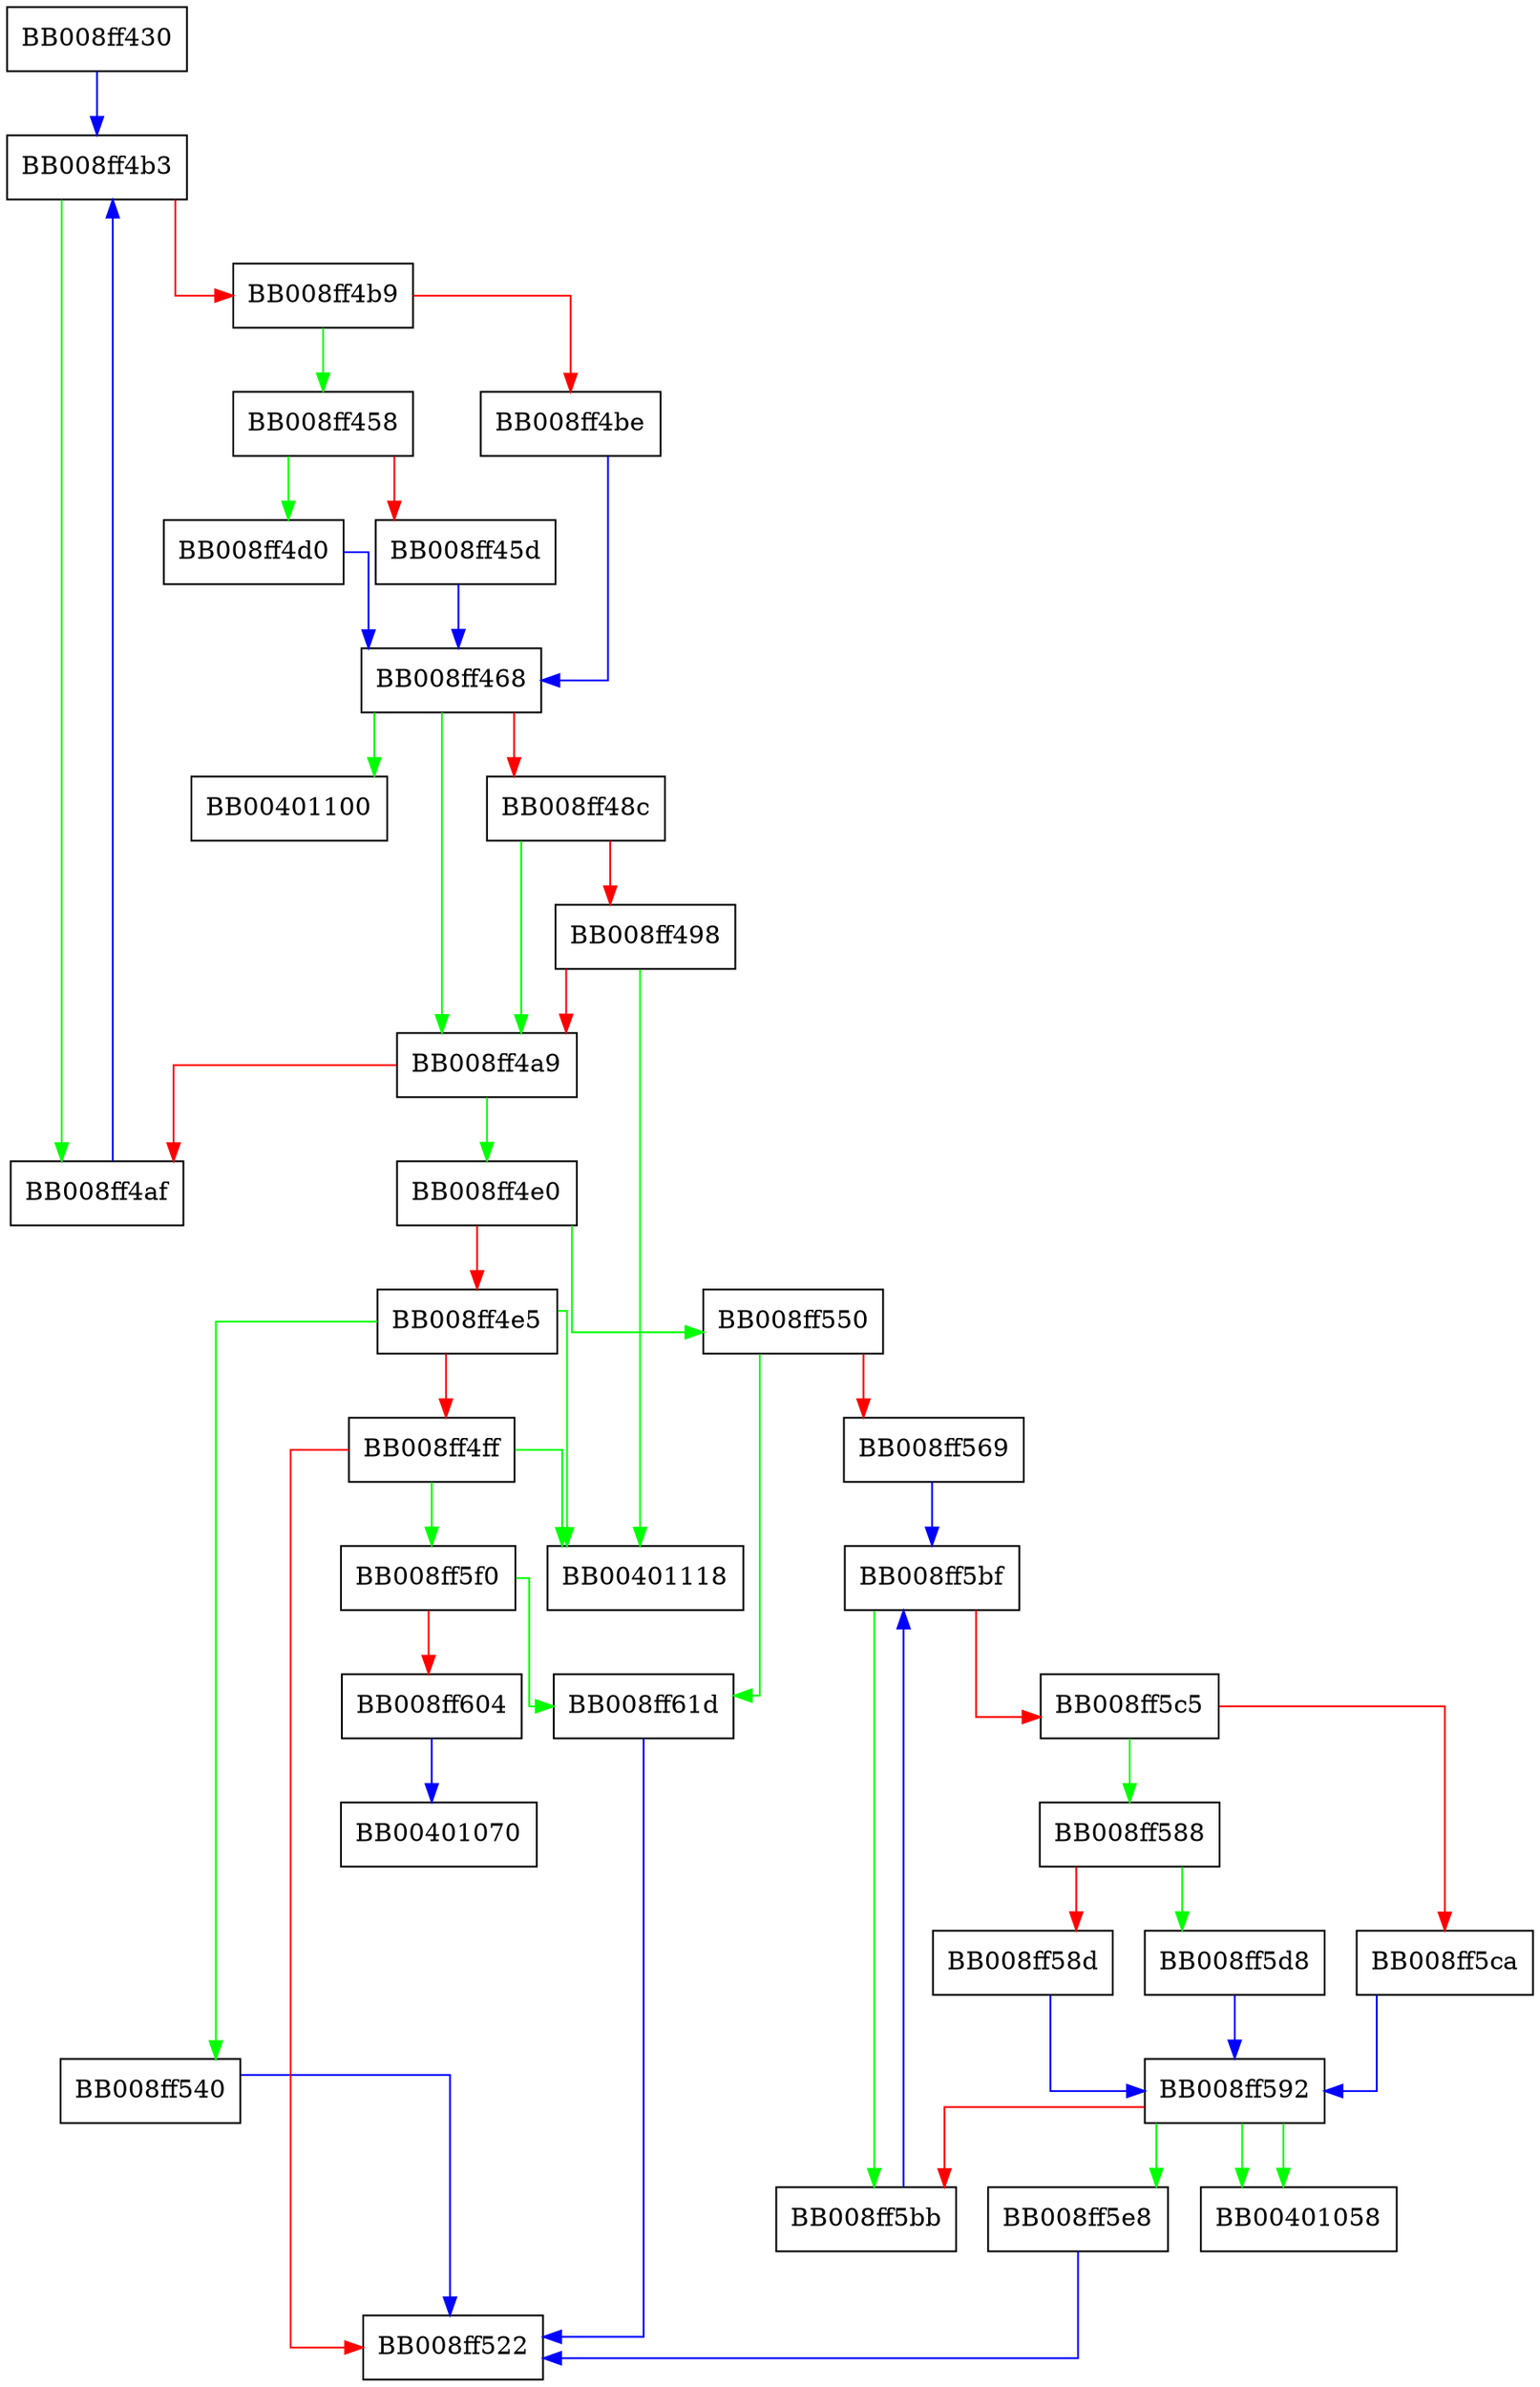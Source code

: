 digraph new_composite_name {
  node [shape="box"];
  graph [splines=ortho];
  BB008ff430 -> BB008ff4b3 [color="blue"];
  BB008ff458 -> BB008ff4d0 [color="green"];
  BB008ff458 -> BB008ff45d [color="red"];
  BB008ff45d -> BB008ff468 [color="blue"];
  BB008ff468 -> BB00401100 [color="green"];
  BB008ff468 -> BB008ff4a9 [color="green"];
  BB008ff468 -> BB008ff48c [color="red"];
  BB008ff48c -> BB008ff4a9 [color="green"];
  BB008ff48c -> BB008ff498 [color="red"];
  BB008ff498 -> BB00401118 [color="green"];
  BB008ff498 -> BB008ff4a9 [color="red"];
  BB008ff4a9 -> BB008ff4e0 [color="green"];
  BB008ff4a9 -> BB008ff4af [color="red"];
  BB008ff4af -> BB008ff4b3 [color="blue"];
  BB008ff4b3 -> BB008ff4af [color="green"];
  BB008ff4b3 -> BB008ff4b9 [color="red"];
  BB008ff4b9 -> BB008ff458 [color="green"];
  BB008ff4b9 -> BB008ff4be [color="red"];
  BB008ff4be -> BB008ff468 [color="blue"];
  BB008ff4d0 -> BB008ff468 [color="blue"];
  BB008ff4e0 -> BB008ff550 [color="green"];
  BB008ff4e0 -> BB008ff4e5 [color="red"];
  BB008ff4e5 -> BB00401118 [color="green"];
  BB008ff4e5 -> BB008ff540 [color="green"];
  BB008ff4e5 -> BB008ff4ff [color="red"];
  BB008ff4ff -> BB00401118 [color="green"];
  BB008ff4ff -> BB008ff5f0 [color="green"];
  BB008ff4ff -> BB008ff522 [color="red"];
  BB008ff540 -> BB008ff522 [color="blue"];
  BB008ff550 -> BB008ff61d [color="green"];
  BB008ff550 -> BB008ff569 [color="red"];
  BB008ff569 -> BB008ff5bf [color="blue"];
  BB008ff588 -> BB008ff5d8 [color="green"];
  BB008ff588 -> BB008ff58d [color="red"];
  BB008ff58d -> BB008ff592 [color="blue"];
  BB008ff592 -> BB00401058 [color="green"];
  BB008ff592 -> BB00401058 [color="green"];
  BB008ff592 -> BB008ff5e8 [color="green"];
  BB008ff592 -> BB008ff5bb [color="red"];
  BB008ff5bb -> BB008ff5bf [color="blue"];
  BB008ff5bf -> BB008ff5bb [color="green"];
  BB008ff5bf -> BB008ff5c5 [color="red"];
  BB008ff5c5 -> BB008ff588 [color="green"];
  BB008ff5c5 -> BB008ff5ca [color="red"];
  BB008ff5ca -> BB008ff592 [color="blue"];
  BB008ff5d8 -> BB008ff592 [color="blue"];
  BB008ff5e8 -> BB008ff522 [color="blue"];
  BB008ff5f0 -> BB008ff61d [color="green"];
  BB008ff5f0 -> BB008ff604 [color="red"];
  BB008ff604 -> BB00401070 [color="blue"];
  BB008ff61d -> BB008ff522 [color="blue"];
}